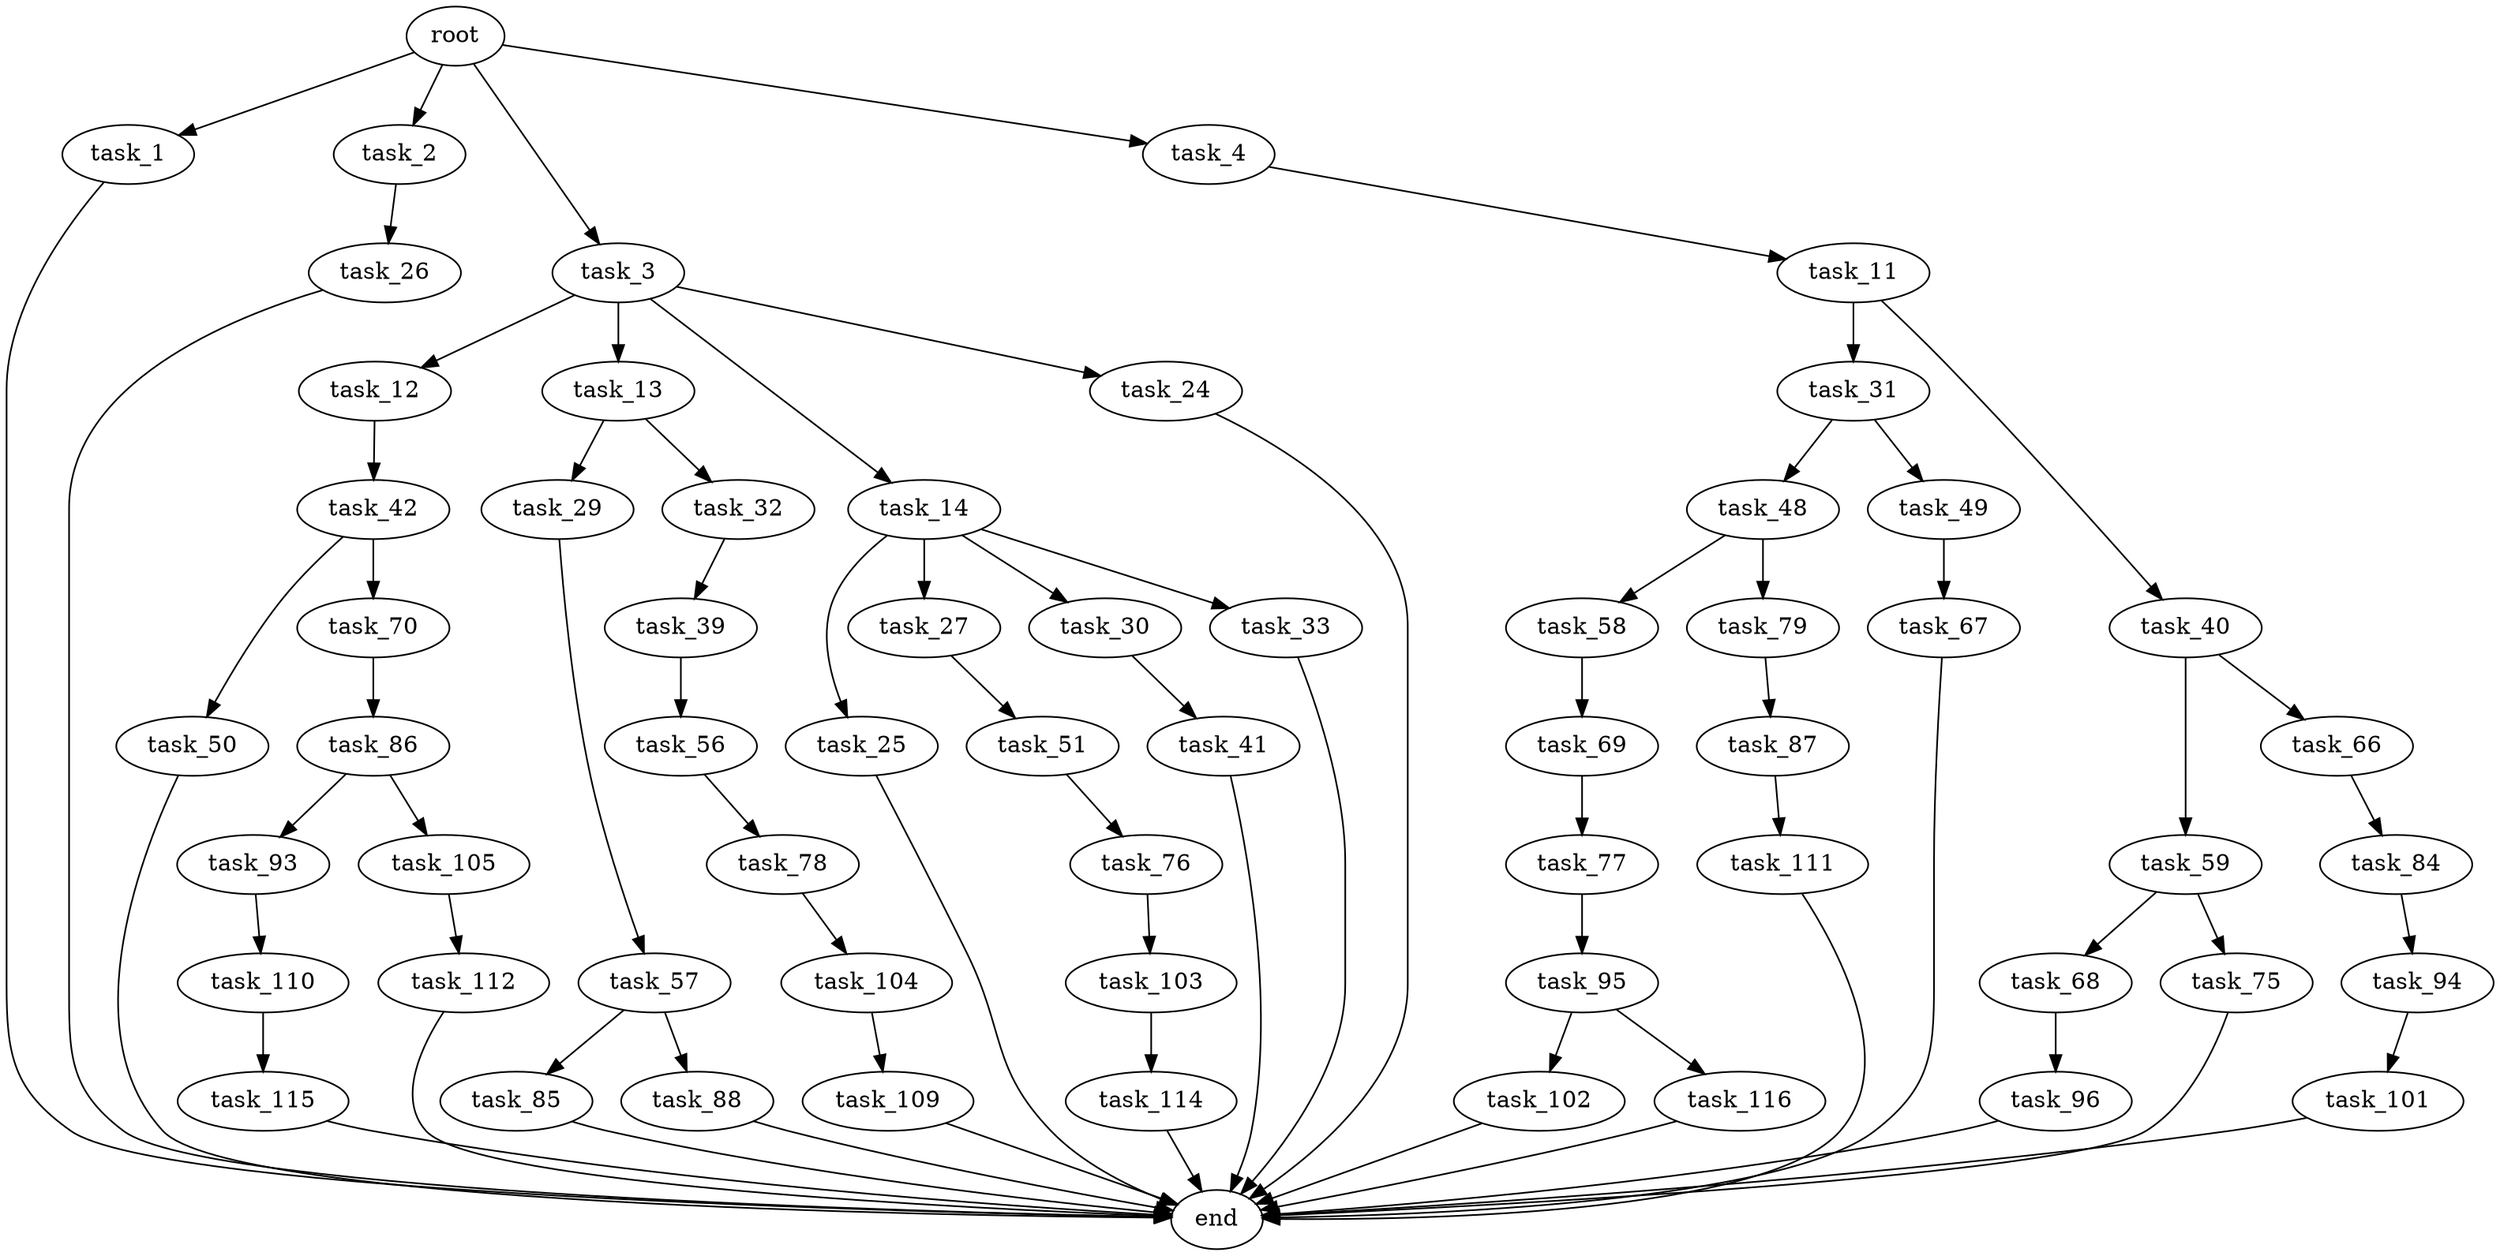 digraph G {
  root [size="0.000000"];
  task_1 [size="134217728000.000000"];
  task_2 [size="592860597265.000000"];
  task_3 [size="1073741824000.000000"];
  task_4 [size="773171425312.000000"];
  end [size="0.000000"];
  task_26 [size="103646991360.000000"];
  task_12 [size="8589934592.000000"];
  task_13 [size="1073741824000.000000"];
  task_14 [size="23985044432.000000"];
  task_24 [size="184522694659.000000"];
  task_11 [size="28991029248.000000"];
  task_31 [size="1602638451.000000"];
  task_40 [size="28991029248.000000"];
  task_42 [size="7770170972.000000"];
  task_29 [size="187481964209.000000"];
  task_32 [size="549755813888.000000"];
  task_25 [size="549755813888.000000"];
  task_27 [size="22630471462.000000"];
  task_30 [size="22096474152.000000"];
  task_33 [size="782757789696.000000"];
  task_51 [size="782757789696.000000"];
  task_57 [size="26540517804.000000"];
  task_41 [size="21410273784.000000"];
  task_48 [size="1659265259.000000"];
  task_49 [size="12438699018.000000"];
  task_39 [size="231928233984.000000"];
  task_56 [size="549755813888.000000"];
  task_59 [size="28460240741.000000"];
  task_66 [size="25299797652.000000"];
  task_50 [size="5199145001.000000"];
  task_70 [size="68719476736.000000"];
  task_58 [size="8589934592.000000"];
  task_79 [size="32807790983.000000"];
  task_67 [size="10295299712.000000"];
  task_76 [size="96266055212.000000"];
  task_78 [size="782757789696.000000"];
  task_85 [size="50289458289.000000"];
  task_88 [size="4553125960.000000"];
  task_69 [size="8589934592.000000"];
  task_68 [size="368293445632.000000"];
  task_75 [size="261811908458.000000"];
  task_84 [size="511767957811.000000"];
  task_96 [size="19151989943.000000"];
  task_77 [size="195089451665.000000"];
  task_86 [size="28991029248.000000"];
  task_103 [size="236318523110.000000"];
  task_95 [size="231928233984.000000"];
  task_104 [size="52221668369.000000"];
  task_87 [size="30840860888.000000"];
  task_94 [size="149572472878.000000"];
  task_93 [size="49243554736.000000"];
  task_105 [size="231928233984.000000"];
  task_111 [size="368293445632.000000"];
  task_110 [size="76546866756.000000"];
  task_101 [size="373239390122.000000"];
  task_102 [size="1073741824000.000000"];
  task_116 [size="8124448691.000000"];
  task_114 [size="38835096736.000000"];
  task_109 [size="231928233984.000000"];
  task_112 [size="68719476736.000000"];
  task_115 [size="9886170554.000000"];

  root -> task_1 [size="1.000000"];
  root -> task_2 [size="1.000000"];
  root -> task_3 [size="1.000000"];
  root -> task_4 [size="1.000000"];
  task_1 -> end [size="1.000000"];
  task_2 -> task_26 [size="838860800.000000"];
  task_3 -> task_12 [size="838860800.000000"];
  task_3 -> task_13 [size="838860800.000000"];
  task_3 -> task_14 [size="838860800.000000"];
  task_3 -> task_24 [size="838860800.000000"];
  task_4 -> task_11 [size="536870912.000000"];
  task_26 -> end [size="1.000000"];
  task_12 -> task_42 [size="33554432.000000"];
  task_13 -> task_29 [size="838860800.000000"];
  task_13 -> task_32 [size="838860800.000000"];
  task_14 -> task_25 [size="679477248.000000"];
  task_14 -> task_27 [size="679477248.000000"];
  task_14 -> task_30 [size="679477248.000000"];
  task_14 -> task_33 [size="679477248.000000"];
  task_24 -> end [size="1.000000"];
  task_11 -> task_31 [size="75497472.000000"];
  task_11 -> task_40 [size="75497472.000000"];
  task_31 -> task_48 [size="33554432.000000"];
  task_31 -> task_49 [size="33554432.000000"];
  task_40 -> task_59 [size="75497472.000000"];
  task_40 -> task_66 [size="75497472.000000"];
  task_42 -> task_50 [size="33554432.000000"];
  task_42 -> task_70 [size="33554432.000000"];
  task_29 -> task_57 [size="679477248.000000"];
  task_32 -> task_39 [size="536870912.000000"];
  task_25 -> end [size="1.000000"];
  task_27 -> task_51 [size="536870912.000000"];
  task_30 -> task_41 [size="536870912.000000"];
  task_33 -> end [size="1.000000"];
  task_51 -> task_76 [size="679477248.000000"];
  task_57 -> task_85 [size="134217728.000000"];
  task_57 -> task_88 [size="134217728.000000"];
  task_41 -> end [size="1.000000"];
  task_48 -> task_58 [size="134217728.000000"];
  task_48 -> task_79 [size="134217728.000000"];
  task_49 -> task_67 [size="209715200.000000"];
  task_39 -> task_56 [size="301989888.000000"];
  task_56 -> task_78 [size="536870912.000000"];
  task_59 -> task_68 [size="75497472.000000"];
  task_59 -> task_75 [size="75497472.000000"];
  task_66 -> task_84 [size="411041792.000000"];
  task_50 -> end [size="1.000000"];
  task_70 -> task_86 [size="134217728.000000"];
  task_58 -> task_69 [size="33554432.000000"];
  task_79 -> task_87 [size="33554432.000000"];
  task_67 -> end [size="1.000000"];
  task_76 -> task_103 [size="75497472.000000"];
  task_78 -> task_104 [size="679477248.000000"];
  task_85 -> end [size="1.000000"];
  task_88 -> end [size="1.000000"];
  task_69 -> task_77 [size="33554432.000000"];
  task_68 -> task_96 [size="411041792.000000"];
  task_75 -> end [size="1.000000"];
  task_84 -> task_94 [size="411041792.000000"];
  task_96 -> end [size="1.000000"];
  task_77 -> task_95 [size="301989888.000000"];
  task_86 -> task_93 [size="75497472.000000"];
  task_86 -> task_105 [size="75497472.000000"];
  task_103 -> task_114 [size="679477248.000000"];
  task_95 -> task_102 [size="301989888.000000"];
  task_95 -> task_116 [size="301989888.000000"];
  task_104 -> task_109 [size="838860800.000000"];
  task_87 -> task_111 [size="838860800.000000"];
  task_94 -> task_101 [size="679477248.000000"];
  task_93 -> task_110 [size="75497472.000000"];
  task_105 -> task_112 [size="301989888.000000"];
  task_111 -> end [size="1.000000"];
  task_110 -> task_115 [size="301989888.000000"];
  task_101 -> end [size="1.000000"];
  task_102 -> end [size="1.000000"];
  task_116 -> end [size="1.000000"];
  task_114 -> end [size="1.000000"];
  task_109 -> end [size="1.000000"];
  task_112 -> end [size="1.000000"];
  task_115 -> end [size="1.000000"];
}
